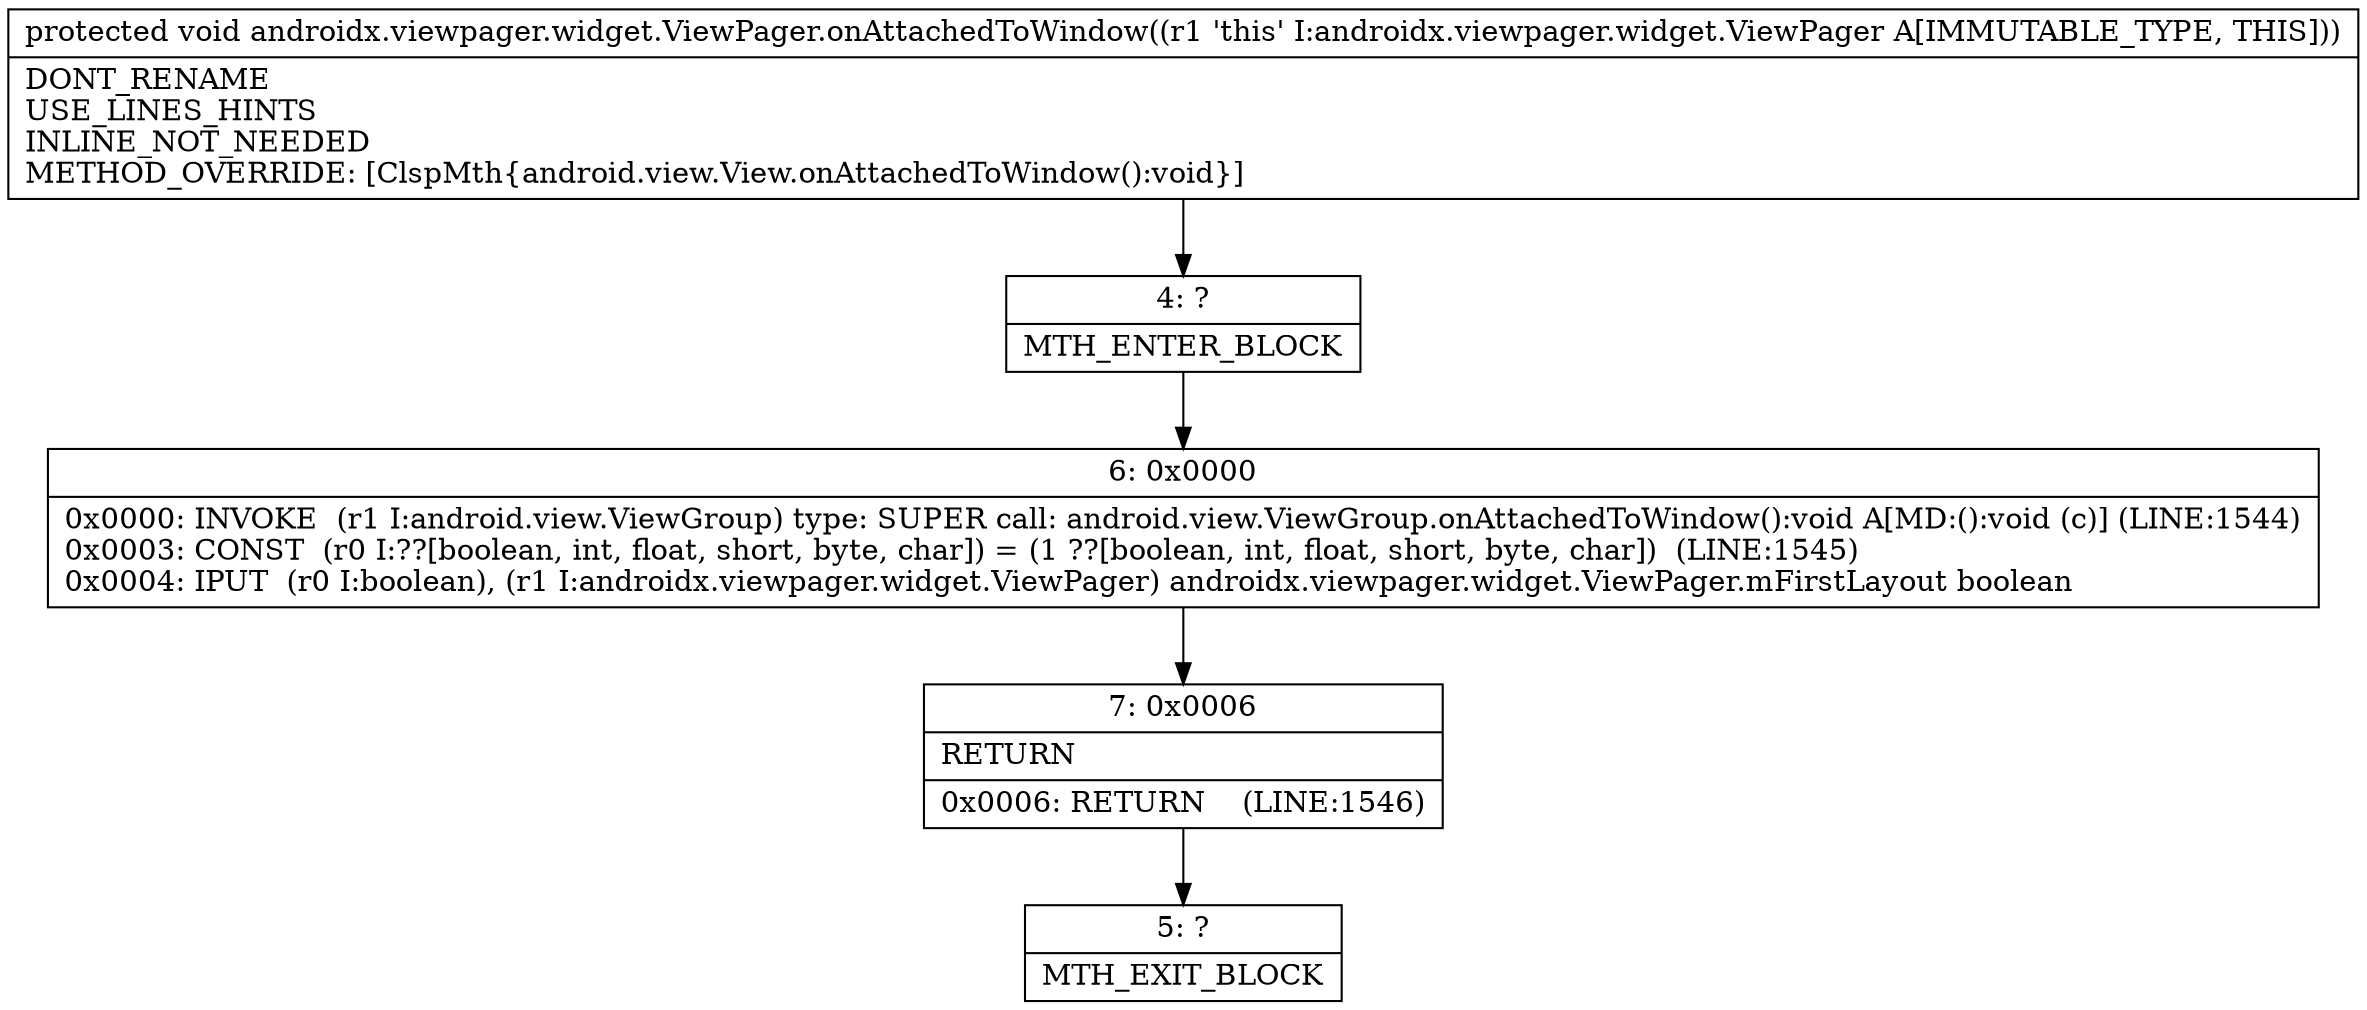 digraph "CFG forandroidx.viewpager.widget.ViewPager.onAttachedToWindow()V" {
Node_4 [shape=record,label="{4\:\ ?|MTH_ENTER_BLOCK\l}"];
Node_6 [shape=record,label="{6\:\ 0x0000|0x0000: INVOKE  (r1 I:android.view.ViewGroup) type: SUPER call: android.view.ViewGroup.onAttachedToWindow():void A[MD:():void (c)] (LINE:1544)\l0x0003: CONST  (r0 I:??[boolean, int, float, short, byte, char]) = (1 ??[boolean, int, float, short, byte, char])  (LINE:1545)\l0x0004: IPUT  (r0 I:boolean), (r1 I:androidx.viewpager.widget.ViewPager) androidx.viewpager.widget.ViewPager.mFirstLayout boolean \l}"];
Node_7 [shape=record,label="{7\:\ 0x0006|RETURN\l|0x0006: RETURN    (LINE:1546)\l}"];
Node_5 [shape=record,label="{5\:\ ?|MTH_EXIT_BLOCK\l}"];
MethodNode[shape=record,label="{protected void androidx.viewpager.widget.ViewPager.onAttachedToWindow((r1 'this' I:androidx.viewpager.widget.ViewPager A[IMMUTABLE_TYPE, THIS]))  | DONT_RENAME\lUSE_LINES_HINTS\lINLINE_NOT_NEEDED\lMETHOD_OVERRIDE: [ClspMth\{android.view.View.onAttachedToWindow():void\}]\l}"];
MethodNode -> Node_4;Node_4 -> Node_6;
Node_6 -> Node_7;
Node_7 -> Node_5;
}

